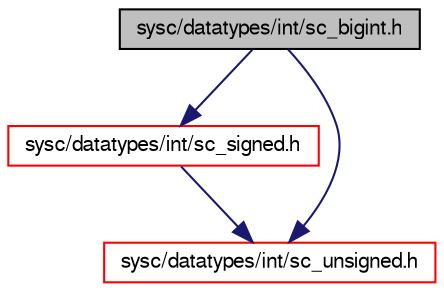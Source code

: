 digraph G
{
  edge [fontname="FreeSans",fontsize="10",labelfontname="FreeSans",labelfontsize="10"];
  node [fontname="FreeSans",fontsize="10",shape=record];
  Node1 [label="sysc/datatypes/int/sc_bigint.h",height=0.2,width=0.4,color="black", fillcolor="grey75", style="filled" fontcolor="black"];
  Node1 -> Node2 [color="midnightblue",fontsize="10",style="solid",fontname="FreeSans"];
  Node2 [label="sysc/datatypes/int/sc_signed.h",height=0.2,width=0.4,color="red", fillcolor="white", style="filled",URL="$a00336.html"];
  Node2 -> Node3 [color="midnightblue",fontsize="10",style="solid",fontname="FreeSans"];
  Node3 [label="sysc/datatypes/int/sc_unsigned.h",height=0.2,width=0.4,color="red", fillcolor="white", style="filled",URL="$a00339.html"];
  Node1 -> Node3 [color="midnightblue",fontsize="10",style="solid",fontname="FreeSans"];
}
